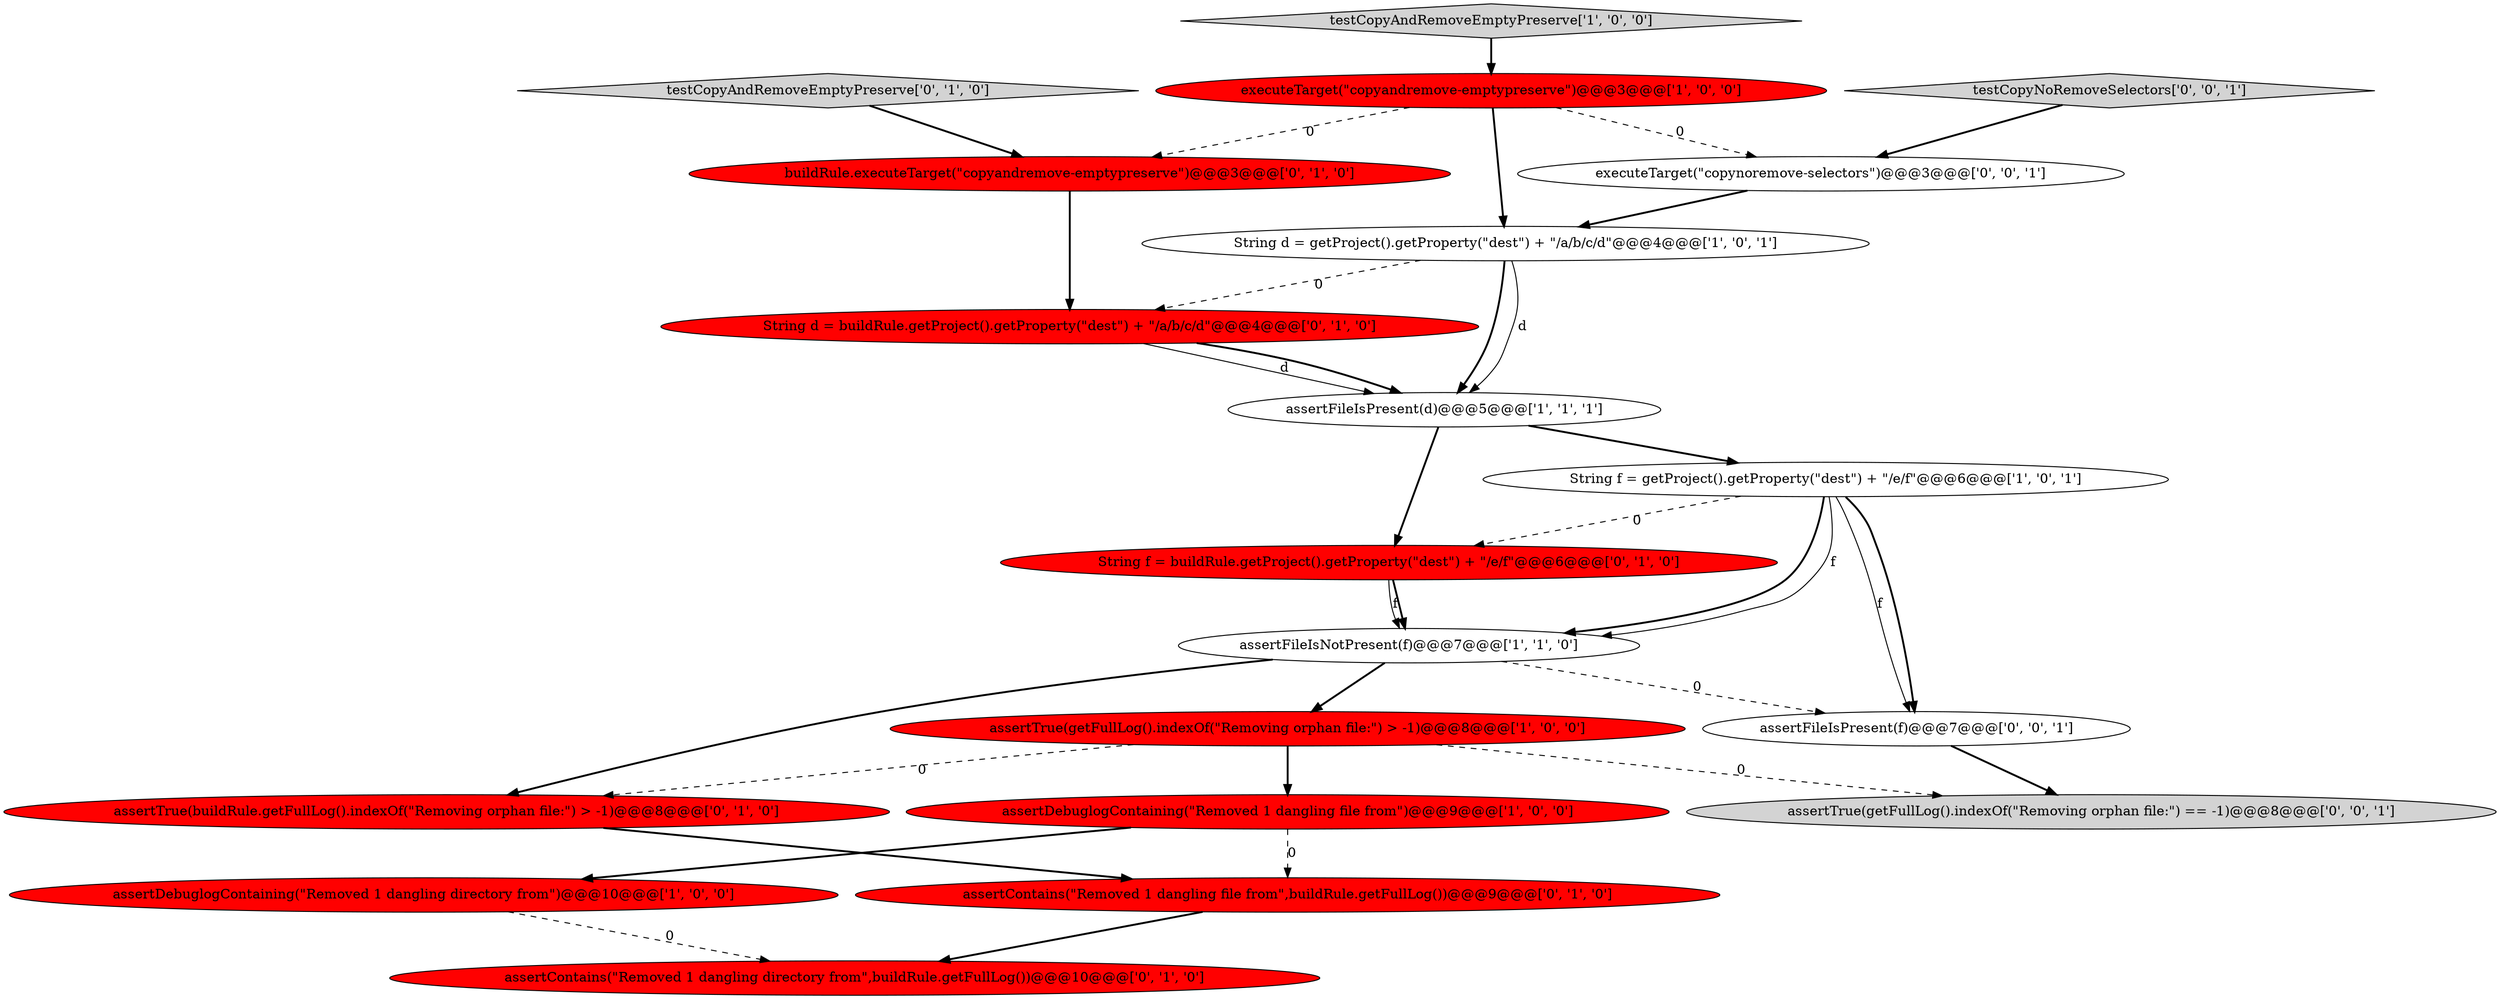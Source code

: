 digraph {
10 [style = filled, label = "String f = buildRule.getProject().getProperty(\"dest\") + \"/e/f\"@@@6@@@['0', '1', '0']", fillcolor = red, shape = ellipse image = "AAA1AAABBB2BBB"];
2 [style = filled, label = "assertTrue(getFullLog().indexOf(\"Removing orphan file:\") > -1)@@@8@@@['1', '0', '0']", fillcolor = red, shape = ellipse image = "AAA1AAABBB1BBB"];
15 [style = filled, label = "assertTrue(buildRule.getFullLog().indexOf(\"Removing orphan file:\") > -1)@@@8@@@['0', '1', '0']", fillcolor = red, shape = ellipse image = "AAA1AAABBB2BBB"];
17 [style = filled, label = "testCopyNoRemoveSelectors['0', '0', '1']", fillcolor = lightgray, shape = diamond image = "AAA0AAABBB3BBB"];
0 [style = filled, label = "assertFileIsNotPresent(f)@@@7@@@['1', '1', '0']", fillcolor = white, shape = ellipse image = "AAA0AAABBB1BBB"];
18 [style = filled, label = "assertFileIsPresent(f)@@@7@@@['0', '0', '1']", fillcolor = white, shape = ellipse image = "AAA0AAABBB3BBB"];
13 [style = filled, label = "assertContains(\"Removed 1 dangling directory from\",buildRule.getFullLog())@@@10@@@['0', '1', '0']", fillcolor = red, shape = ellipse image = "AAA1AAABBB2BBB"];
8 [style = filled, label = "assertDebuglogContaining(\"Removed 1 dangling directory from\")@@@10@@@['1', '0', '0']", fillcolor = red, shape = ellipse image = "AAA1AAABBB1BBB"];
1 [style = filled, label = "String d = getProject().getProperty(\"dest\") + \"/a/b/c/d\"@@@4@@@['1', '0', '1']", fillcolor = white, shape = ellipse image = "AAA0AAABBB1BBB"];
14 [style = filled, label = "assertContains(\"Removed 1 dangling file from\",buildRule.getFullLog())@@@9@@@['0', '1', '0']", fillcolor = red, shape = ellipse image = "AAA1AAABBB2BBB"];
6 [style = filled, label = "assertDebuglogContaining(\"Removed 1 dangling file from\")@@@9@@@['1', '0', '0']", fillcolor = red, shape = ellipse image = "AAA1AAABBB1BBB"];
9 [style = filled, label = "testCopyAndRemoveEmptyPreserve['0', '1', '0']", fillcolor = lightgray, shape = diamond image = "AAA0AAABBB2BBB"];
12 [style = filled, label = "String d = buildRule.getProject().getProperty(\"dest\") + \"/a/b/c/d\"@@@4@@@['0', '1', '0']", fillcolor = red, shape = ellipse image = "AAA1AAABBB2BBB"];
5 [style = filled, label = "executeTarget(\"copyandremove-emptypreserve\")@@@3@@@['1', '0', '0']", fillcolor = red, shape = ellipse image = "AAA1AAABBB1BBB"];
16 [style = filled, label = "executeTarget(\"copynoremove-selectors\")@@@3@@@['0', '0', '1']", fillcolor = white, shape = ellipse image = "AAA0AAABBB3BBB"];
3 [style = filled, label = "assertFileIsPresent(d)@@@5@@@['1', '1', '1']", fillcolor = white, shape = ellipse image = "AAA0AAABBB1BBB"];
7 [style = filled, label = "String f = getProject().getProperty(\"dest\") + \"/e/f\"@@@6@@@['1', '0', '1']", fillcolor = white, shape = ellipse image = "AAA0AAABBB1BBB"];
4 [style = filled, label = "testCopyAndRemoveEmptyPreserve['1', '0', '0']", fillcolor = lightgray, shape = diamond image = "AAA0AAABBB1BBB"];
11 [style = filled, label = "buildRule.executeTarget(\"copyandremove-emptypreserve\")@@@3@@@['0', '1', '0']", fillcolor = red, shape = ellipse image = "AAA1AAABBB2BBB"];
19 [style = filled, label = "assertTrue(getFullLog().indexOf(\"Removing orphan file:\") == -1)@@@8@@@['0', '0', '1']", fillcolor = lightgray, shape = ellipse image = "AAA0AAABBB3BBB"];
2->19 [style = dashed, label="0"];
9->11 [style = bold, label=""];
15->14 [style = bold, label=""];
2->6 [style = bold, label=""];
0->2 [style = bold, label=""];
1->3 [style = bold, label=""];
18->19 [style = bold, label=""];
7->0 [style = bold, label=""];
11->12 [style = bold, label=""];
7->18 [style = solid, label="f"];
6->14 [style = dashed, label="0"];
7->0 [style = solid, label="f"];
12->3 [style = solid, label="d"];
0->15 [style = bold, label=""];
8->13 [style = dashed, label="0"];
10->0 [style = solid, label="f"];
2->15 [style = dashed, label="0"];
5->16 [style = dashed, label="0"];
3->10 [style = bold, label=""];
5->1 [style = bold, label=""];
1->12 [style = dashed, label="0"];
1->3 [style = solid, label="d"];
3->7 [style = bold, label=""];
16->1 [style = bold, label=""];
5->11 [style = dashed, label="0"];
10->0 [style = bold, label=""];
6->8 [style = bold, label=""];
7->18 [style = bold, label=""];
0->18 [style = dashed, label="0"];
7->10 [style = dashed, label="0"];
12->3 [style = bold, label=""];
14->13 [style = bold, label=""];
4->5 [style = bold, label=""];
17->16 [style = bold, label=""];
}
